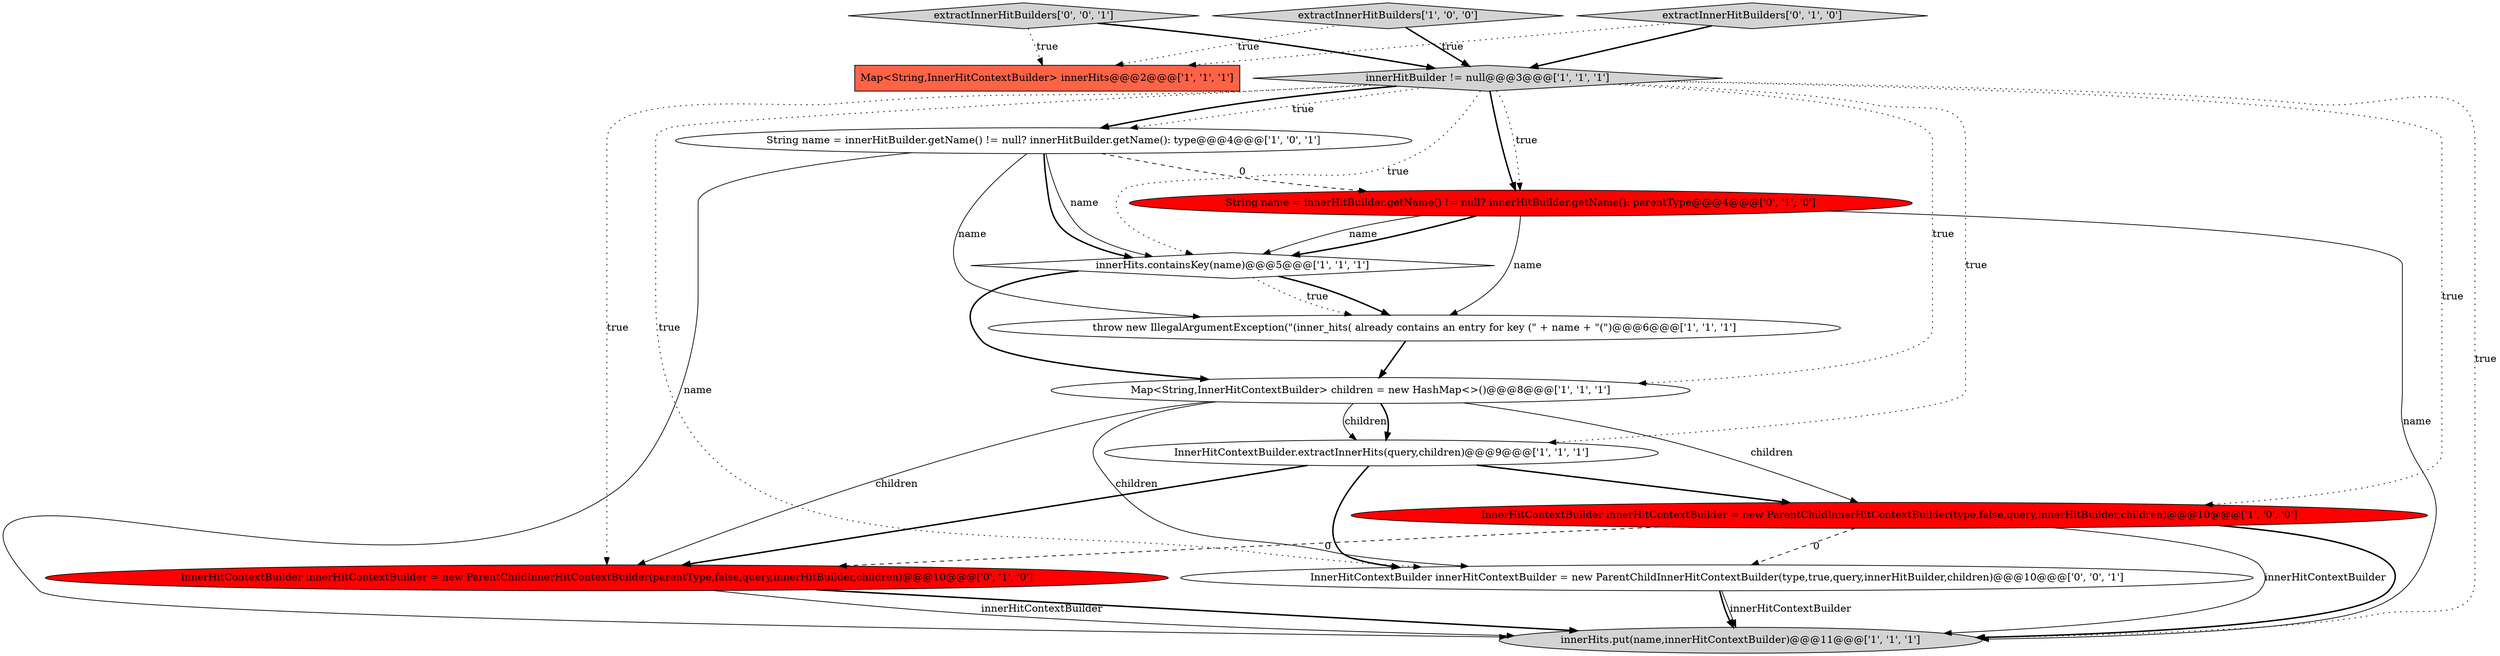 digraph {
6 [style = filled, label = "throw new IllegalArgumentException(\"(inner_hits( already contains an entry for key (\" + name + \"(\")@@@6@@@['1', '1', '1']", fillcolor = white, shape = ellipse image = "AAA0AAABBB1BBB"];
8 [style = filled, label = "InnerHitContextBuilder innerHitContextBuilder = new ParentChildInnerHitContextBuilder(type,false,query,innerHitBuilder,children)@@@10@@@['1', '0', '0']", fillcolor = red, shape = ellipse image = "AAA1AAABBB1BBB"];
11 [style = filled, label = "InnerHitContextBuilder innerHitContextBuilder = new ParentChildInnerHitContextBuilder(parentType,false,query,innerHitBuilder,children)@@@10@@@['0', '1', '0']", fillcolor = red, shape = ellipse image = "AAA1AAABBB2BBB"];
14 [style = filled, label = "extractInnerHitBuilders['0', '0', '1']", fillcolor = lightgray, shape = diamond image = "AAA0AAABBB3BBB"];
2 [style = filled, label = "Map<String,InnerHitContextBuilder> children = new HashMap<>()@@@8@@@['1', '1', '1']", fillcolor = white, shape = ellipse image = "AAA0AAABBB1BBB"];
7 [style = filled, label = "Map<String,InnerHitContextBuilder> innerHits@@@2@@@['1', '1', '1']", fillcolor = tomato, shape = box image = "AAA0AAABBB1BBB"];
4 [style = filled, label = "String name = innerHitBuilder.getName() != null? innerHitBuilder.getName(): type@@@4@@@['1', '0', '1']", fillcolor = white, shape = ellipse image = "AAA0AAABBB1BBB"];
0 [style = filled, label = "InnerHitContextBuilder.extractInnerHits(query,children)@@@9@@@['1', '1', '1']", fillcolor = white, shape = ellipse image = "AAA0AAABBB1BBB"];
9 [style = filled, label = "innerHits.put(name,innerHitContextBuilder)@@@11@@@['1', '1', '1']", fillcolor = lightgray, shape = ellipse image = "AAA0AAABBB1BBB"];
12 [style = filled, label = "extractInnerHitBuilders['0', '1', '0']", fillcolor = lightgray, shape = diamond image = "AAA0AAABBB2BBB"];
1 [style = filled, label = "innerHits.containsKey(name)@@@5@@@['1', '1', '1']", fillcolor = white, shape = diamond image = "AAA0AAABBB1BBB"];
5 [style = filled, label = "innerHitBuilder != null@@@3@@@['1', '1', '1']", fillcolor = lightgray, shape = diamond image = "AAA0AAABBB1BBB"];
3 [style = filled, label = "extractInnerHitBuilders['1', '0', '0']", fillcolor = lightgray, shape = diamond image = "AAA0AAABBB1BBB"];
13 [style = filled, label = "InnerHitContextBuilder innerHitContextBuilder = new ParentChildInnerHitContextBuilder(type,true,query,innerHitBuilder,children)@@@10@@@['0', '0', '1']", fillcolor = white, shape = ellipse image = "AAA0AAABBB3BBB"];
10 [style = filled, label = "String name = innerHitBuilder.getName() != null? innerHitBuilder.getName(): parentType@@@4@@@['0', '1', '0']", fillcolor = red, shape = ellipse image = "AAA1AAABBB2BBB"];
5->10 [style = bold, label=""];
3->7 [style = dotted, label="true"];
12->5 [style = bold, label=""];
0->13 [style = bold, label=""];
5->10 [style = dotted, label="true"];
10->6 [style = solid, label="name"];
5->1 [style = dotted, label="true"];
0->11 [style = bold, label=""];
5->0 [style = dotted, label="true"];
10->1 [style = solid, label="name"];
11->9 [style = bold, label=""];
2->13 [style = solid, label="children"];
5->4 [style = dotted, label="true"];
8->13 [style = dashed, label="0"];
8->9 [style = solid, label="innerHitContextBuilder"];
6->2 [style = bold, label=""];
2->0 [style = solid, label="children"];
5->13 [style = dotted, label="true"];
3->5 [style = bold, label=""];
5->11 [style = dotted, label="true"];
1->6 [style = bold, label=""];
2->0 [style = bold, label=""];
4->9 [style = solid, label="name"];
4->6 [style = solid, label="name"];
5->4 [style = bold, label=""];
14->7 [style = dotted, label="true"];
2->11 [style = solid, label="children"];
0->8 [style = bold, label=""];
8->9 [style = bold, label=""];
4->1 [style = solid, label="name"];
10->9 [style = solid, label="name"];
2->8 [style = solid, label="children"];
5->9 [style = dotted, label="true"];
13->9 [style = solid, label="innerHitContextBuilder"];
1->6 [style = dotted, label="true"];
4->1 [style = bold, label=""];
1->2 [style = bold, label=""];
13->9 [style = bold, label=""];
5->8 [style = dotted, label="true"];
4->10 [style = dashed, label="0"];
12->7 [style = dotted, label="true"];
10->1 [style = bold, label=""];
11->9 [style = solid, label="innerHitContextBuilder"];
8->11 [style = dashed, label="0"];
5->2 [style = dotted, label="true"];
14->5 [style = bold, label=""];
}
